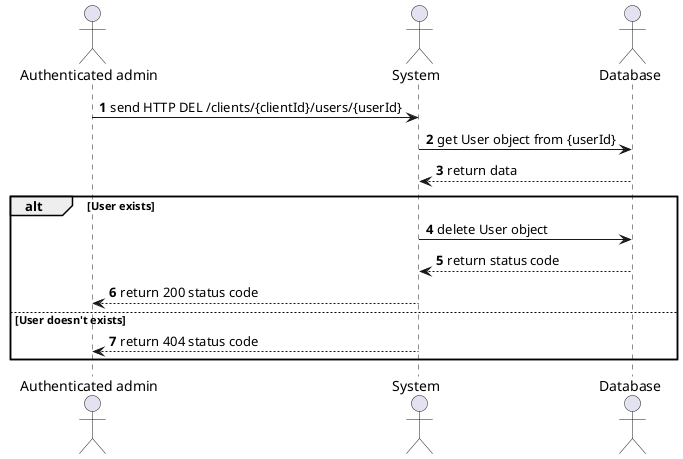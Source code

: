 @startuml
'https://plantuml.com/sequence-diagram

autonumber

actor "Authenticated admin" as admin
actor System                as system
actor Database              as db

admin  -> system  : send HTTP DEL /clients/{clientId}/users/{userId}
system -> db      : get User object from {userId}
system <-- db     : return data

alt User exists
  system -> db      : delete User object
  system <-- db     : return status code
  admin  <-- system : return 200 status code
else User doesn't exists
  admin  <-- system : return 404 status code
end

@enduml